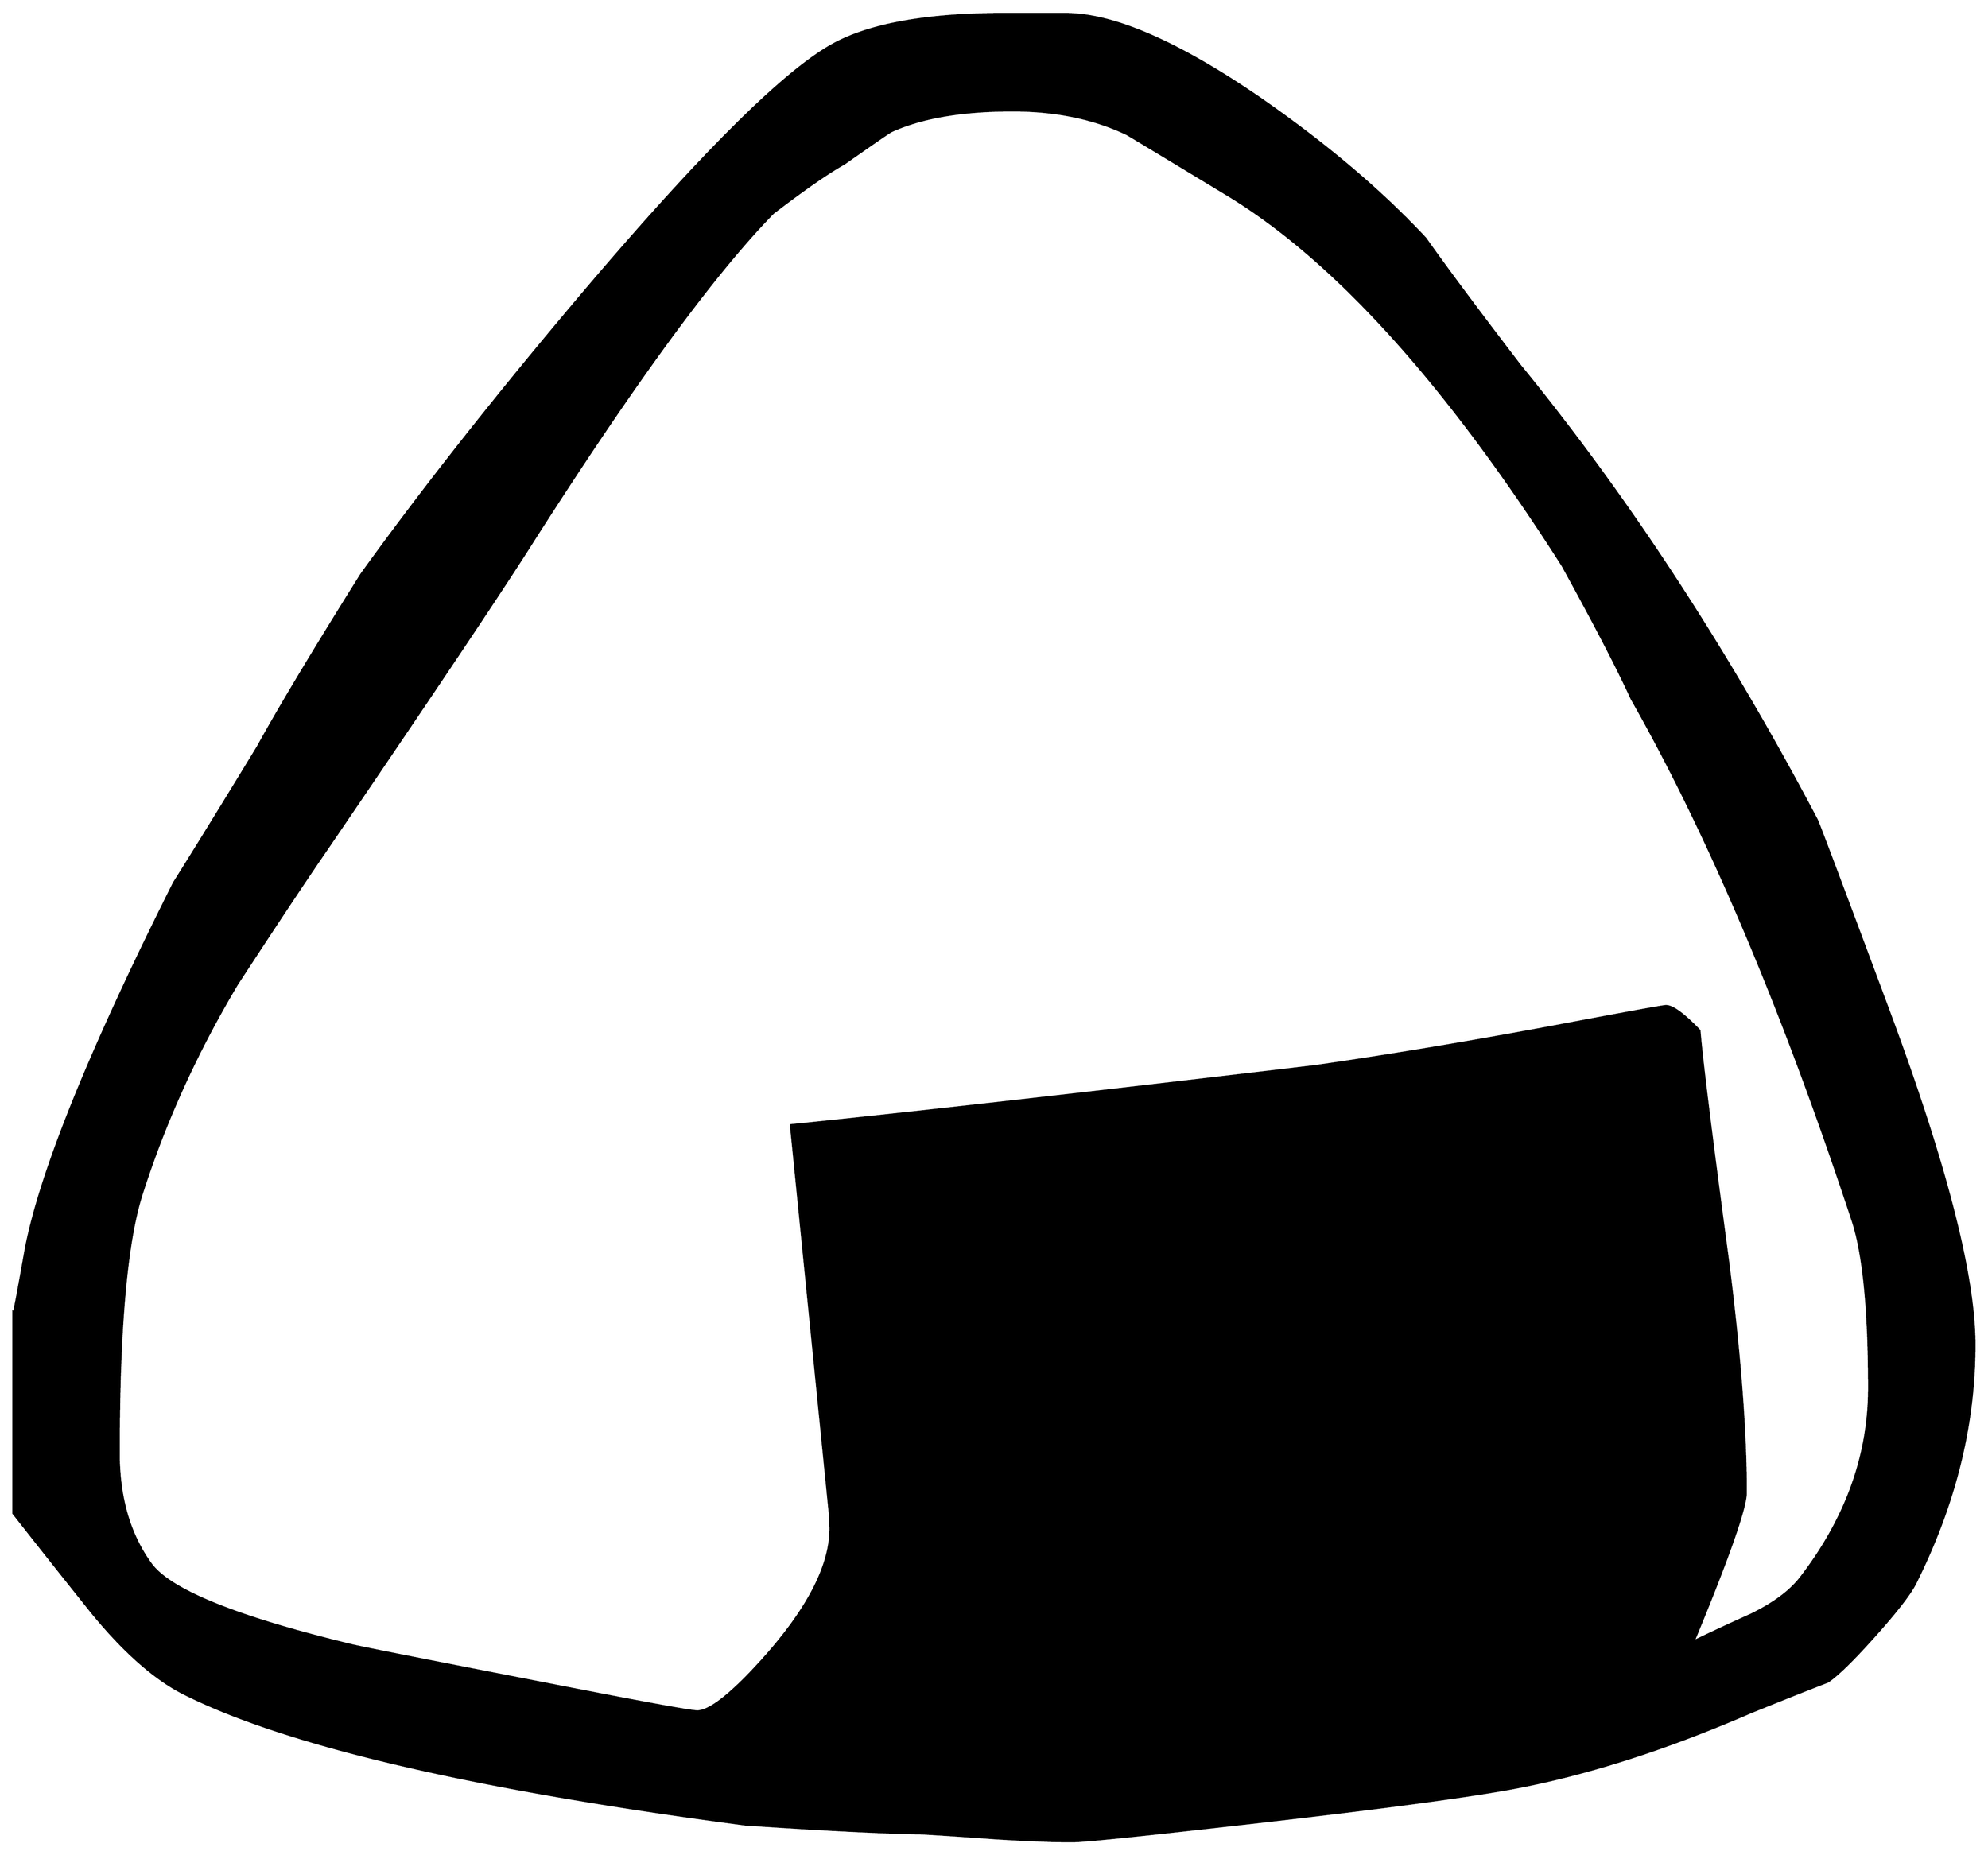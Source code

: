 


\begin{tikzpicture}[y=0.80pt, x=0.80pt, yscale=-1.0, xscale=1.0, inner sep=0pt, outer sep=0pt]
\begin{scope}[shift={(100.0,1694.0)},nonzero rule]
  \path[draw=.,fill=.,line width=1.600pt] (2072.0,-146.0) ..
    controls (2072.0,-64.667) and (2052.0,16.0) .. (2012.0,96.0)
    .. controls (2006.667,106.667) and (1993.0,124.333) ..
    (1971.0,149.0) .. controls (1949.0,173.667) and (1933.0,189.333)
    .. (1923.0,196.0) .. controls (1905.667,202.667) and
    (1879.667,213.0) .. (1845.0,227.0) .. controls (1754.333,266.333)
    and (1670.333,292.667) .. (1593.0,306.0) .. controls
    (1539.0,315.333) and (1443.333,327.667) .. (1306.0,343.0) ..
    controls (1217.333,353.0) and (1167.333,358.0) .. (1156.0,358.0)
    .. controls (1137.333,358.0) and (1111.667,357.0) ..
    (1079.0,355.0) .. controls (1041.667,352.333) and (1016.333,350.667)
    .. (1003.0,350.0) .. controls (963.667,349.333) and
    (904.333,346.333) .. (825.0,341.0) .. controls (551.0,305.0) and
    (361.667,261.0) .. (257.0,209.0) .. controls (227.0,194.333) and
    (195.333,166.667) .. (162.0,126.0) .. controls (135.333,92.667) and
    (108.667,59.0) .. (82.0,25.0) -- (82.0,-178.0) .. controls
    (82.0,-174.0) and (86.0,-194.667) .. (94.0,-240.0) .. controls
    (108.0,-317.333) and (158.333,-442.333) .. (245.0,-615.0) ..
    controls (264.333,-645.667) and (292.667,-691.667) .. (330.0,-753.0)
    .. controls (352.0,-793.0) and (387.0,-851.333) ..
    (435.0,-928.0) .. controls (498.333,-1016.0) and
    (574.333,-1112.333) .. (663.0,-1217.0) .. controls
    (779.667,-1354.333) and (862.667,-1437.0) .. (912.0,-1465.0) ..
    controls (950.667,-1487.0) and (1011.667,-1497.667) ..
    (1095.0,-1497.0) -- (1150.0,-1497.0) .. controls
    (1198.0,-1497.0) and (1263.333,-1468.667) .. (1346.0,-1412.0) ..
    controls (1413.333,-1365.333) and (1469.667,-1317.667) ..
    (1515.0,-1269.0) .. controls (1535.667,-1239.667) and
    (1567.667,-1196.667) .. (1611.0,-1140.0) .. controls
    (1720.333,-1006.0) and (1820.667,-852.333) .. (1912.0,-679.0) ..
    controls (1914.0,-675.0) and (1938.333,-610.333) ..
    (1985.0,-485.0) .. controls (2043.0,-329.0) and
    (2072.0,-216.0) .. (2072.0,-146.0) -- cycle(1965.0,-102.0)
    .. controls (1965.0,-182.0) and (1959.333,-239.0) ..
    (1948.0,-273.0) .. controls (1877.333,-487.0) and
    (1802.667,-663.333) .. (1724.0,-802.0) .. controls
    (1710.0,-832.667) and (1686.667,-877.667) .. (1654.0,-937.0) ..
    controls (1536.0,-1122.333) and (1422.333,-1248.0) ..
    (1313.0,-1314.0) .. controls (1247.0,-1354.0) and
    (1213.333,-1374.333) .. (1212.0,-1375.0) .. controls
    (1178.667,-1391.0) and (1140.0,-1399.0) .. (1096.0,-1399.0) ..
    controls (1044.667,-1399.0) and (1003.667,-1392.0) ..
    (973.0,-1378.0) .. controls (972.333,-1378.0) and
    (956.333,-1367.0) .. (925.0,-1345.0) .. controls
    (908.333,-1335.667) and (884.333,-1319.0) .. (853.0,-1295.0) ..
    controls (793.0,-1233.667) and (712.0,-1123.0) ..
    (610.0,-963.0) .. controls (579.333,-914.333) and (509.333,-809.667)
    .. (400.0,-649.0) .. controls (379.333,-619.0) and
    (349.0,-573.333) .. (309.0,-512.0) .. controls (267.667,-442.667)
    and (235.333,-371.333) .. (212.0,-298.0) .. controls
    (196.667,-249.333) and (189.0,-162.0) .. (189.0,-36.0) ..
    controls (189.0,9.333) and (200.0,47.0) .. (222.0,77.0) ..
    controls (242.0,103.667) and (310.0,131.0) .. (426.0,159.0) ..
    controls (444.0,163.0) and (521.667,178.333) .. (659.0,205.0) ..
    controls (731.0,219.0) and (770.0,226.0) .. (776.0,226.0) ..
    controls (788.667,226.0) and (810.667,208.667) .. (842.0,174.0) ..
    controls (890.0,120.667) and (913.0,74.667) .. (911.0,36.0) --
    (911.0,31.0) -- (871.0,-369.0) .. controls (989.667,-381.0)
    and (1167.0,-401.0) .. (1403.0,-429.0) .. controls
    (1477.667,-439.667) and (1559.667,-453.333) .. (1649.0,-470.0) ..
    controls (1719.667,-483.333) and (1756.333,-490.0) ..
    (1759.0,-490.0) .. controls (1765.667,-490.0) and
    (1777.0,-481.667) .. (1793.0,-465.0) .. controls
    (1795.0,-438.333) and (1804.667,-360.333) .. (1822.0,-231.0) ..
    controls (1834.0,-136.333) and (1840.0,-58.0) .. (1840.0,4.0)
    .. controls (1840.0,19.333) and (1822.333,69.667) ..
    (1787.0,155.0) .. controls (1806.333,145.667) and (1825.667,136.667)
    .. (1845.0,128.0) .. controls (1868.333,116.667) and
    (1885.333,104.0) .. (1896.0,90.0) .. controls (1942.0,30.0)
    and (1965.0,-34.0) .. (1965.0,-102.0) -- cycle;
\end{scope}

\end{tikzpicture}

